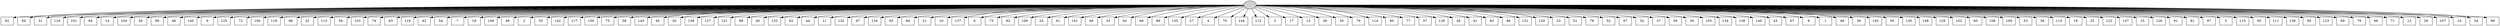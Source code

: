 digraph G {
0[style=filled, fillcolor=grey82, label=""];
1[shape=box,style=filled, fillcolor=white,label="82\n"];
2[shape=box,style=filled, fillcolor=white,label="94\n"];
3[shape=box,style=filled, fillcolor=white,label="31\n"];
4[shape=box,style=filled, fillcolor=white,label="116\n"];
5[shape=box,style=filled, fillcolor=white,label="101\n"];
6[shape=box,style=filled, fillcolor=white,label="64\n"];
7[shape=box,style=filled, fillcolor=white,label="14\n"];
8[shape=box,style=filled, fillcolor=white,label="104\n"];
9[shape=box,style=filled, fillcolor=white,label="26\n"];
10[shape=box,style=filled, fillcolor=white,label="80\n"];
11[shape=box,style=filled, fillcolor=white,label="46\n"];
12[shape=box,style=filled, fillcolor=white,label="140\n"];
13[shape=box,style=filled, fillcolor=white,label="9\n"];
14[shape=box,style=filled, fillcolor=white,label="125\n"];
15[shape=box,style=filled, fillcolor=white,label="72\n"];
16[shape=box,style=filled, fillcolor=white,label="100\n"];
17[shape=box,style=filled, fillcolor=white,label="118\n"];
18[shape=box,style=filled, fillcolor=white,label="98\n"];
19[shape=box,style=filled, fillcolor=white,label="22\n"];
20[shape=box,style=filled, fillcolor=white,label="113\n"];
21[shape=box,style=filled, fillcolor=white,label="56\n"];
22[shape=box,style=filled, fillcolor=white,label="103\n"];
23[shape=box,style=filled, fillcolor=white,label="74\n"];
24[shape=box,style=filled, fillcolor=white,label="63\n"];
25[shape=box,style=filled, fillcolor=white,label="119\n"];
26[shape=box,style=filled, fillcolor=white,label="42\n"];
27[shape=box,style=filled, fillcolor=white,label="54\n"];
28[shape=box,style=filled, fillcolor=white,label="7\n"];
29[shape=box,style=filled, fillcolor=white,label="19\n"];
30[shape=box,style=filled, fillcolor=white,label="149\n"];
31[shape=box,style=filled, fillcolor=white,label="49\n"];
32[shape=box,style=filled, fillcolor=white,label="2\n"];
33[shape=box,style=filled, fillcolor=white,label="55\n"];
34[shape=box,style=filled, fillcolor=white,label="142\n"];
35[shape=box,style=filled, fillcolor=white,label="117\n"];
36[shape=box,style=filled, fillcolor=white,label="150\n"];
37[shape=box,style=filled, fillcolor=white,label="75\n"];
38[shape=box,style=filled, fillcolor=white,label="58\n"];
39[shape=box,style=filled, fillcolor=white,label="143\n"];
40[shape=box,style=filled, fillcolor=white,label="45\n"];
41[shape=box,style=filled, fillcolor=white,label="20\n"];
42[shape=box,style=filled, fillcolor=white,label="139\n"];
43[shape=box,style=filled, fillcolor=white,label="127\n"];
44[shape=box,style=filled, fillcolor=white,label="121\n"];
45[shape=box,style=filled, fillcolor=white,label="88\n"];
46[shape=box,style=filled, fillcolor=white,label="40\n"];
47[shape=box,style=filled, fillcolor=white,label="133\n"];
48[shape=box,style=filled, fillcolor=white,label="62\n"];
49[shape=box,style=filled, fillcolor=white,label="44\n"];
50[shape=box,style=filled, fillcolor=white,label="11\n"];
51[shape=box,style=filled, fillcolor=white,label="132\n"];
52[shape=box,style=filled, fillcolor=white,label="47\n"];
53[shape=box,style=filled, fillcolor=white,label="124\n"];
54[shape=box,style=filled, fillcolor=white,label="65\n"];
55[shape=box,style=filled, fillcolor=white,label="84\n"];
56[shape=box,style=filled, fillcolor=white,label="21\n"];
57[shape=box,style=filled, fillcolor=white,label="10\n"];
58[shape=box,style=filled, fillcolor=white,label="137\n"];
59[shape=box,style=filled, fillcolor=white,label="6\n"];
60[shape=box,style=filled, fillcolor=white,label="73\n"];
61[shape=box,style=filled, fillcolor=white,label="93\n"];
62[shape=box,style=filled, fillcolor=white,label="106\n"];
63[shape=box,style=filled, fillcolor=white,label="24\n"];
64[shape=box,style=filled, fillcolor=white,label="61\n"];
65[shape=box,style=filled, fillcolor=white,label="141\n"];
66[shape=box,style=filled, fillcolor=white,label="66\n"];
67[shape=box,style=filled, fillcolor=white,label="33\n"];
68[shape=box,style=filled, fillcolor=white,label="92\n"];
69[shape=box,style=filled, fillcolor=white,label="68\n"];
70[shape=box,style=filled, fillcolor=white,label="89\n"];
71[shape=box,style=filled, fillcolor=white,label="135\n"];
72[shape=box,style=filled, fillcolor=white,label="27\n"];
73[shape=box,style=filled, fillcolor=white,label="4\n"];
74[shape=box,style=filled, fillcolor=white,label="70\n"];
75[shape=box,style=filled, fillcolor=white,label="144\n"];
76[shape=box,style=filled, fillcolor=white,label="112\n"];
77[shape=box,style=filled, fillcolor=white,label="3\n"];
78[shape=box,style=filled, fillcolor=white,label="17\n"];
79[shape=box,style=filled, fillcolor=white,label="13\n"];
80[shape=box,style=filled, fillcolor=white,label="38\n"];
81[shape=box,style=filled, fillcolor=white,label="35\n"];
82[shape=box,style=filled, fillcolor=white,label="79\n"];
83[shape=box,style=filled, fillcolor=white,label="114\n"];
84[shape=box,style=filled, fillcolor=white,label="90\n"];
85[shape=box,style=filled, fillcolor=white,label="77\n"];
86[shape=box,style=filled, fillcolor=white,label="57\n"];
87[shape=box,style=filled, fillcolor=white,label="129\n"];
88[shape=box,style=filled, fillcolor=white,label="28\n"];
89[shape=box,style=filled, fillcolor=white,label="41\n"];
90[shape=box,style=filled, fillcolor=white,label="83\n"];
91[shape=box,style=filled, fillcolor=white,label="86\n"];
92[shape=box,style=filled, fillcolor=white,label="131\n"];
93[shape=box,style=filled, fillcolor=white,label="120\n"];
94[shape=box,style=filled, fillcolor=white,label="23\n"];
95[shape=box,style=filled, fillcolor=white,label="51\n"];
96[shape=box,style=filled, fillcolor=white,label="78\n"];
97[shape=box,style=filled, fillcolor=white,label="52\n"];
98[shape=box,style=filled, fillcolor=white,label="97\n"];
99[shape=box,style=filled, fillcolor=white,label="32\n"];
100[shape=box,style=filled, fillcolor=white,label="37\n"];
101[shape=box,style=filled, fillcolor=white,label="59\n"];
102[shape=box,style=filled, fillcolor=white,label="30\n"];
103[shape=box,style=filled, fillcolor=white,label="105\n"];
104[shape=box,style=filled, fillcolor=white,label="134\n"];
105[shape=box,style=filled, fillcolor=white,label="138\n"];
106[shape=box,style=filled, fillcolor=white,label="146\n"];
107[shape=box,style=filled, fillcolor=white,label="43\n"];
108[shape=box,style=filled, fillcolor=white,label="67\n"];
109[shape=box,style=filled, fillcolor=white,label="8\n"];
110[shape=box,style=filled, fillcolor=white,label="1\n"];
111[shape=box,style=filled, fillcolor=white,label="48\n"];
112[shape=box,style=filled, fillcolor=white,label="39\n"];
113[shape=box,style=filled, fillcolor=white,label="145\n"];
114[shape=box,style=filled, fillcolor=white,label="50\n"];
115[shape=box,style=filled, fillcolor=white,label="130\n"];
116[shape=box,style=filled, fillcolor=white,label="148\n"];
117[shape=box,style=filled, fillcolor=white,label="128\n"];
118[shape=box,style=filled, fillcolor=white,label="102\n"];
119[shape=box,style=filled, fillcolor=white,label="60\n"];
120[shape=box,style=filled, fillcolor=white,label="108\n"];
121[shape=box,style=filled, fillcolor=white,label="109\n"];
122[shape=box,style=filled, fillcolor=white,label="53\n"];
123[shape=box,style=filled, fillcolor=white,label="36\n"];
124[shape=box,style=filled, fillcolor=white,label="110\n"];
125[shape=box,style=filled, fillcolor=white,label="18\n"];
126[shape=box,style=filled, fillcolor=white,label="25\n"];
127[shape=box,style=filled, fillcolor=white,label="122\n"];
128[shape=box,style=filled, fillcolor=white,label="147\n"];
129[shape=box,style=filled, fillcolor=white,label="15\n"];
130[shape=box,style=filled, fillcolor=white,label="126\n"];
131[shape=box,style=filled, fillcolor=white,label="91\n"];
132[shape=box,style=filled, fillcolor=white,label="81\n"];
133[shape=box,style=filled, fillcolor=white,label="87\n"];
134[shape=box,style=filled, fillcolor=white,label="5\n"];
135[shape=box,style=filled, fillcolor=white,label="115\n"];
136[shape=box,style=filled, fillcolor=white,label="95\n"];
137[shape=box,style=filled, fillcolor=white,label="111\n"];
138[shape=box,style=filled, fillcolor=white,label="136\n"];
139[shape=box,style=filled, fillcolor=white,label="85\n"];
140[shape=box,style=filled, fillcolor=white,label="123\n"];
141[shape=box,style=filled, fillcolor=white,label="69\n"];
142[shape=box,style=filled, fillcolor=white,label="76\n"];
143[shape=box,style=filled, fillcolor=white,label="96\n"];
144[shape=box,style=filled, fillcolor=white,label="71\n"];
145[shape=box,style=filled, fillcolor=white,label="12\n"];
146[shape=box,style=filled, fillcolor=white,label="29\n"];
147[shape=box,style=filled, fillcolor=white,label="107\n"];
148[shape=box,style=filled, fillcolor=white,label="16\n"];
149[shape=box,style=filled, fillcolor=white,label="34\n"];
150[shape=box,style=filled, fillcolor=white,label="99\n"];
0->1 ;
0->2 ;
0->3 ;
0->4 ;
0->5 ;
0->6 ;
0->7 ;
0->8 ;
0->9 ;
0->10 ;
0->11 ;
0->12 ;
0->13 ;
0->14 ;
0->15 ;
0->16 ;
0->17 ;
0->18 ;
0->19 ;
0->20 ;
0->21 ;
0->22 ;
0->23 ;
0->24 ;
0->25 ;
0->26 ;
0->27 ;
0->28 ;
0->29 ;
0->30 ;
0->31 ;
0->32 ;
0->33 ;
0->34 ;
0->35 ;
0->36 ;
0->37 ;
0->38 ;
0->39 ;
0->40 ;
0->41 ;
0->42 ;
0->43 ;
0->44 ;
0->45 ;
0->46 ;
0->47 ;
0->48 ;
0->49 ;
0->50 ;
0->51 ;
0->52 ;
0->53 ;
0->54 ;
0->55 ;
0->56 ;
0->57 ;
0->58 ;
0->59 ;
0->60 ;
0->61 ;
0->62 ;
0->63 ;
0->64 ;
0->65 ;
0->66 ;
0->67 ;
0->68 ;
0->69 ;
0->70 ;
0->71 ;
0->72 ;
0->73 ;
0->74 ;
0->75 ;
0->76 ;
0->77 ;
0->78 ;
0->79 ;
0->80 ;
0->81 ;
0->82 ;
0->83 ;
0->84 ;
0->85 ;
0->86 ;
0->87 ;
0->88 ;
0->89 ;
0->90 ;
0->91 ;
0->92 ;
0->93 ;
0->94 ;
0->95 ;
0->96 ;
0->97 ;
0->98 ;
0->99 ;
0->100 ;
0->101 ;
0->102 ;
0->103 ;
0->104 ;
0->105 ;
0->106 ;
0->107 ;
0->108 ;
0->109 ;
0->110 ;
0->111 ;
0->112 ;
0->113 ;
0->114 ;
0->115 ;
0->116 ;
0->117 ;
0->118 ;
0->119 ;
0->120 ;
0->121 ;
0->122 ;
0->123 ;
0->124 ;
0->125 ;
0->126 ;
0->127 ;
0->128 ;
0->129 ;
0->130 ;
0->131 ;
0->132 ;
0->133 ;
0->134 ;
0->135 ;
0->136 ;
0->137 ;
0->138 ;
0->139 ;
0->140 ;
0->141 ;
0->142 ;
0->143 ;
0->144 ;
0->145 ;
0->146 ;
0->147 ;
0->148 ;
0->149 ;
0->150 ;
}
